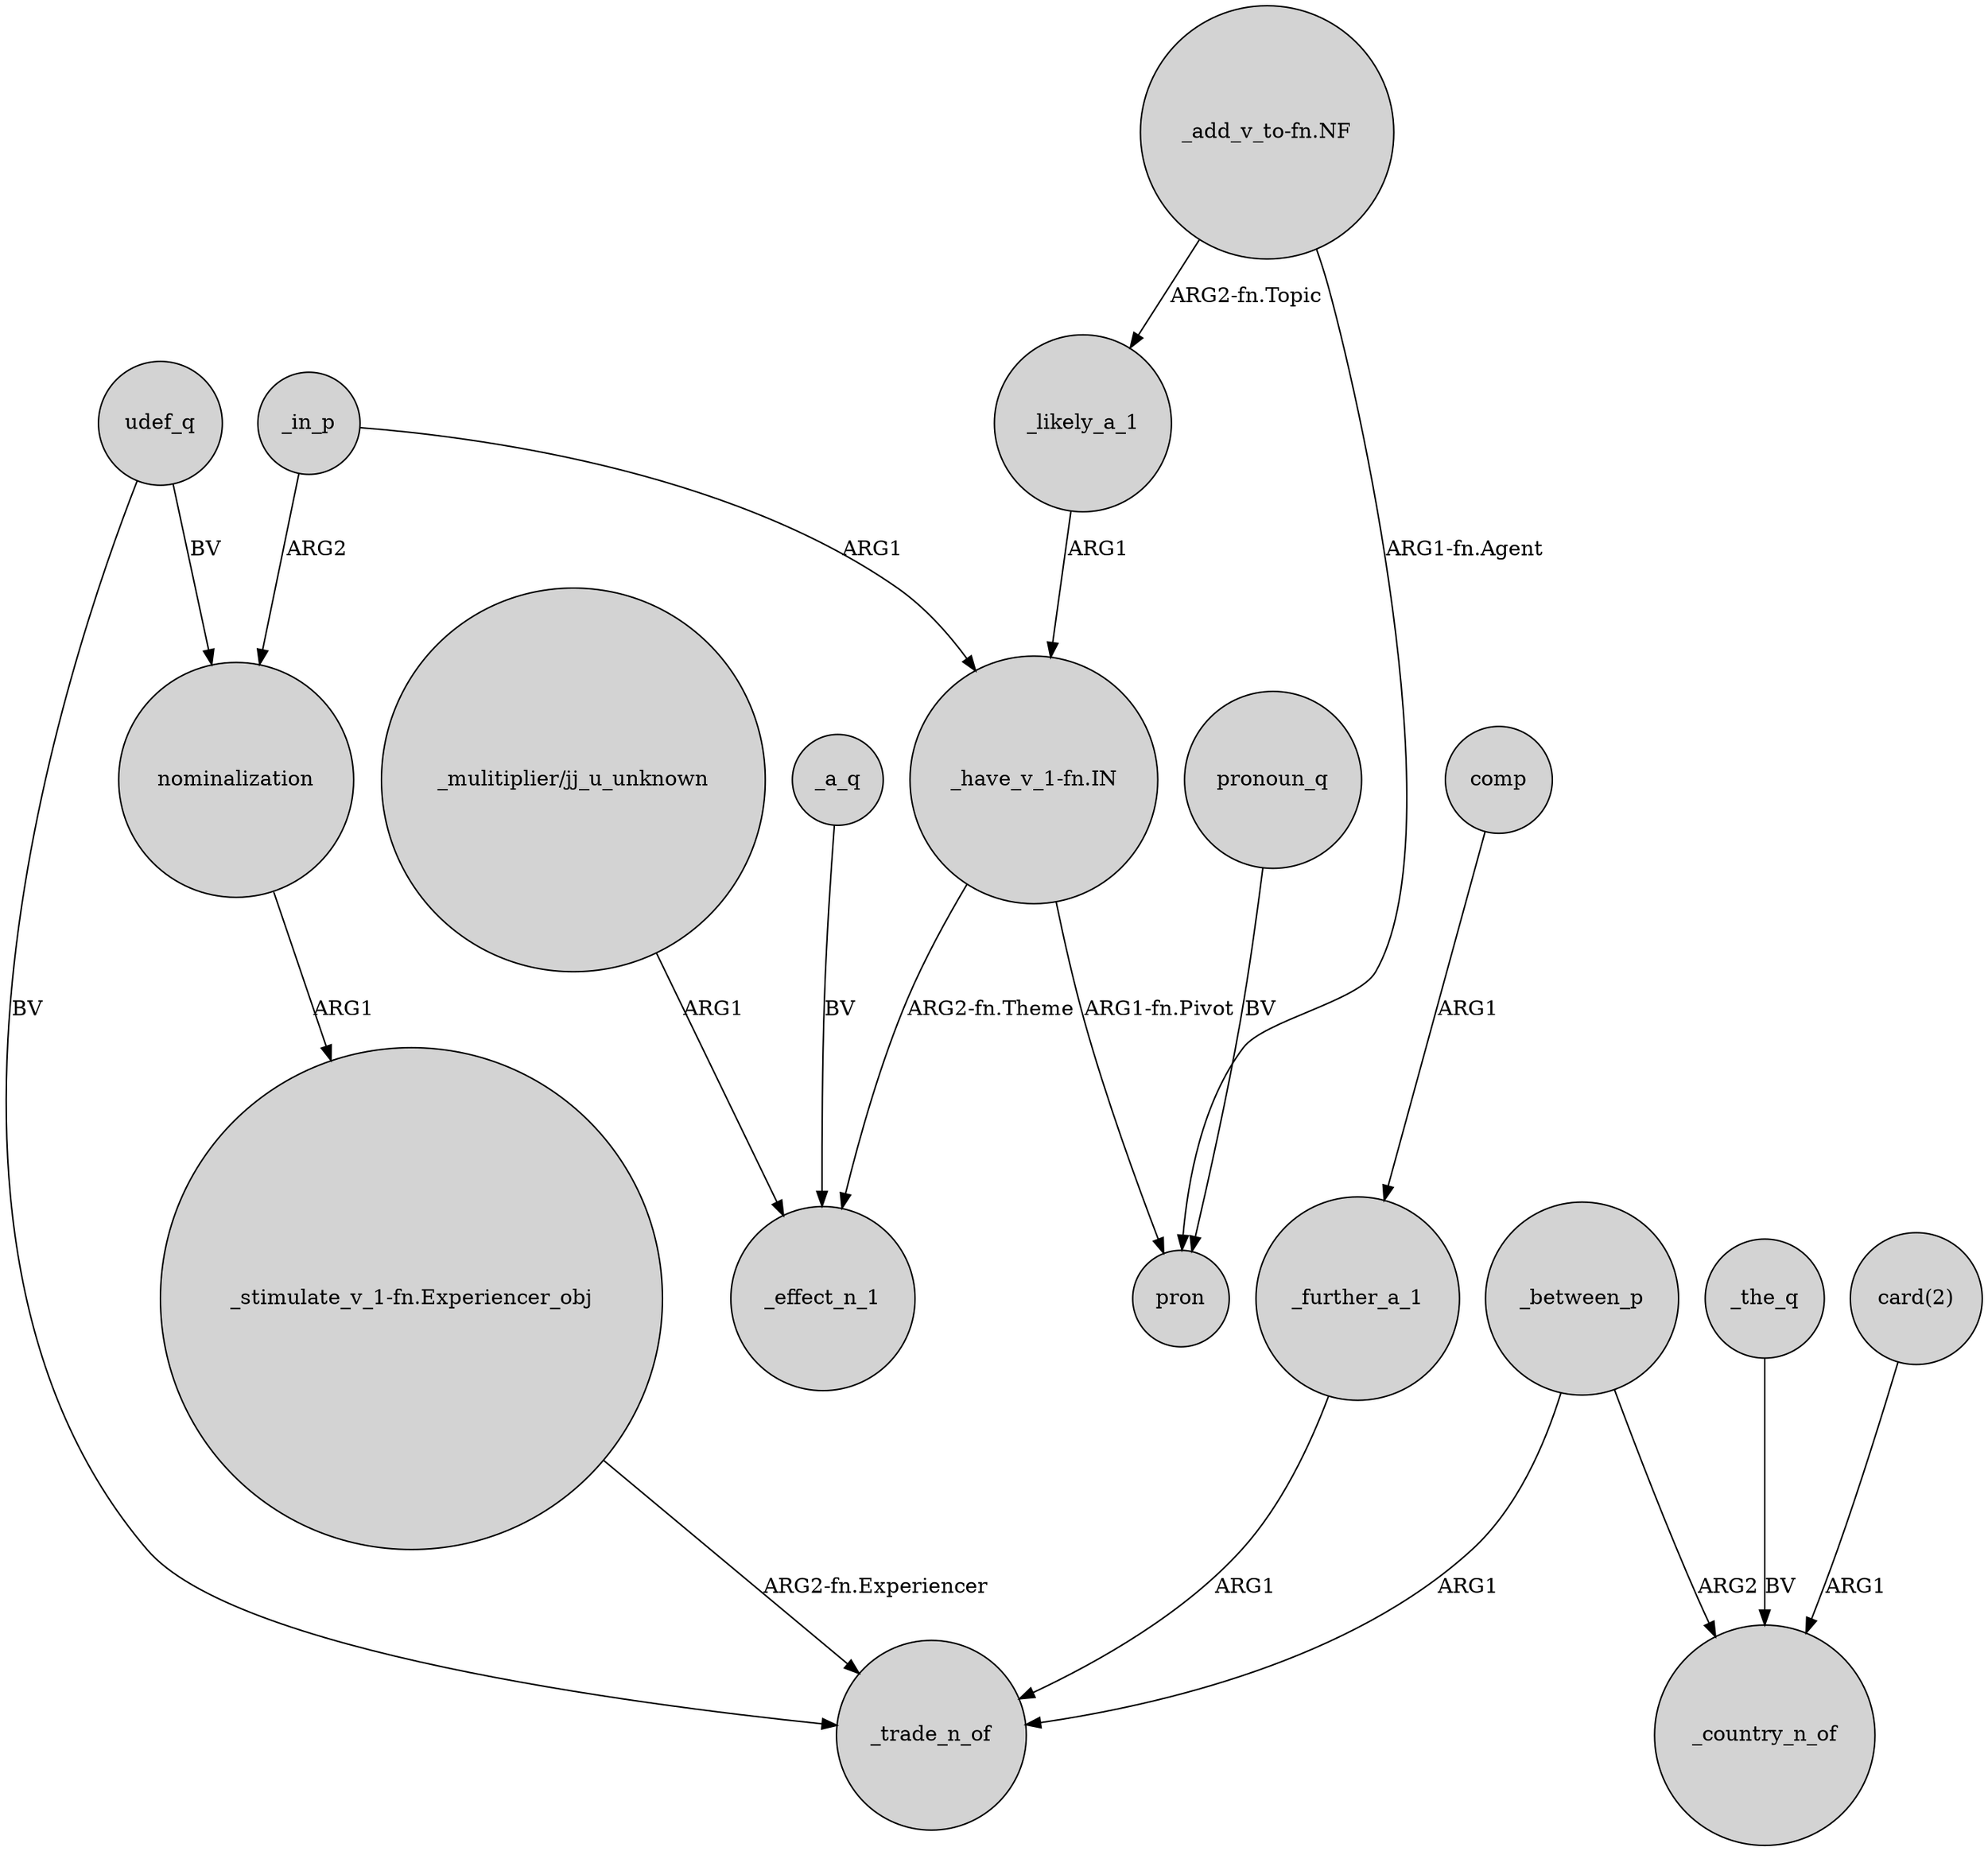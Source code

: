digraph {
	node [shape=circle style=filled]
	udef_q -> _trade_n_of [label=BV]
	"_stimulate_v_1-fn.Experiencer_obj" -> _trade_n_of [label="ARG2-fn.Experiencer"]
	_between_p -> _country_n_of [label=ARG2]
	_between_p -> _trade_n_of [label=ARG1]
	_likely_a_1 -> "_have_v_1-fn.IN" [label=ARG1]
	_further_a_1 -> _trade_n_of [label=ARG1]
	"_have_v_1-fn.IN" -> _effect_n_1 [label="ARG2-fn.Theme"]
	"_have_v_1-fn.IN" -> pron [label="ARG1-fn.Pivot"]
	nominalization -> "_stimulate_v_1-fn.Experiencer_obj" [label=ARG1]
	_in_p -> "_have_v_1-fn.IN" [label=ARG1]
	pronoun_q -> pron [label=BV]
	_a_q -> _effect_n_1 [label=BV]
	_the_q -> _country_n_of [label=BV]
	comp -> _further_a_1 [label=ARG1]
	"card(2)" -> _country_n_of [label=ARG1]
	udef_q -> nominalization [label=BV]
	"_add_v_to-fn.NF" -> pron [label="ARG1-fn.Agent"]
	"_mulitiplier/jj_u_unknown" -> _effect_n_1 [label=ARG1]
	"_add_v_to-fn.NF" -> _likely_a_1 [label="ARG2-fn.Topic"]
	_in_p -> nominalization [label=ARG2]
}
